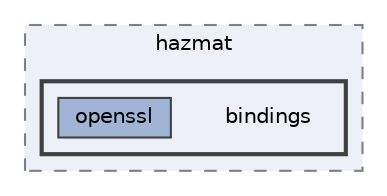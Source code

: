 digraph "C:/Users/LukeMabie/documents/Development/Password_Saver_Using_Django-master/venv/Lib/site-packages/cryptography/hazmat/bindings"
{
 // LATEX_PDF_SIZE
  bgcolor="transparent";
  edge [fontname=Helvetica,fontsize=10,labelfontname=Helvetica,labelfontsize=10];
  node [fontname=Helvetica,fontsize=10,shape=box,height=0.2,width=0.4];
  compound=true
  subgraph clusterdir_6d0967c4f2e4cf8c335209a93bd0ad6b {
    graph [ bgcolor="#edf0f7", pencolor="grey50", label="hazmat", fontname=Helvetica,fontsize=10 style="filled,dashed", URL="dir_6d0967c4f2e4cf8c335209a93bd0ad6b.html",tooltip=""]
  subgraph clusterdir_947ed6d35a70271774c59150e0afbc9d {
    graph [ bgcolor="#edf0f7", pencolor="grey25", label="", fontname=Helvetica,fontsize=10 style="filled,bold", URL="dir_947ed6d35a70271774c59150e0afbc9d.html",tooltip=""]
    dir_947ed6d35a70271774c59150e0afbc9d [shape=plaintext, label="bindings"];
  dir_f29a2c60188f6a09072af85f8bf5f692 [label="openssl", fillcolor="#a2b4d6", color="grey25", style="filled", URL="dir_f29a2c60188f6a09072af85f8bf5f692.html",tooltip=""];
  }
  }
}
